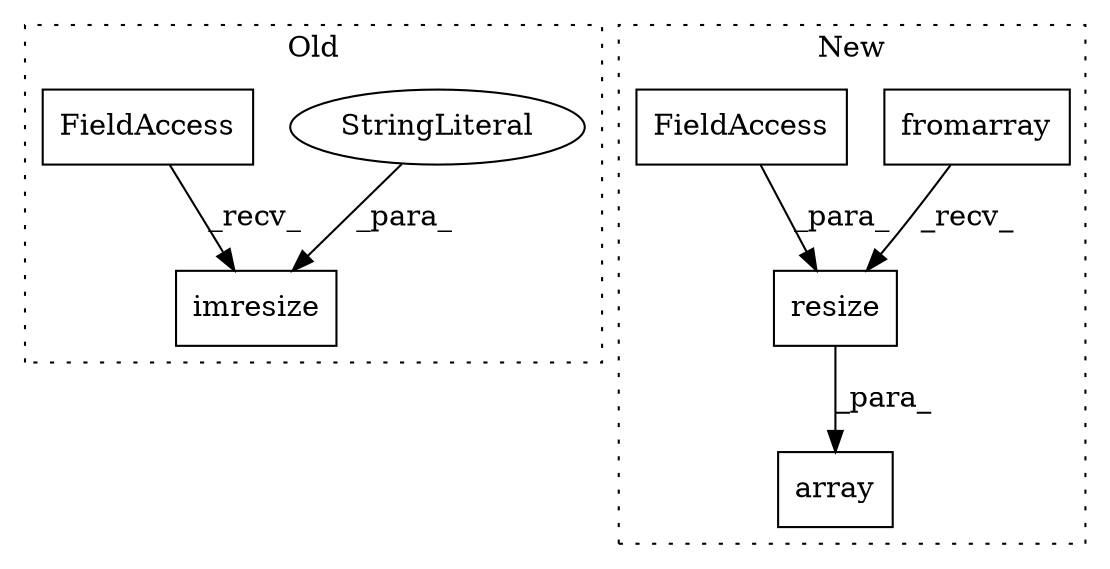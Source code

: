 digraph G {
subgraph cluster0 {
1 [label="imresize" a="32" s="2825,2853" l="9,1" shape="box"];
6 [label="StringLiteral" a="45" s="2844" l="9" shape="ellipse"];
7 [label="FieldAccess" a="22" s="2814" l="10" shape="box"];
label = "Old";
style="dotted";
}
subgraph cluster1 {
2 [label="resize" a="32" s="2896,2924" l="7,1" shape="box"];
3 [label="fromarray" a="32" s="2870,2881" l="10,1" shape="box"];
4 [label="array" a="32" s="2858,2925" l="6,1" shape="box"];
5 [label="FieldAccess" a="22" s="2911" l="13" shape="box"];
label = "New";
style="dotted";
}
2 -> 4 [label="_para_"];
3 -> 2 [label="_recv_"];
5 -> 2 [label="_para_"];
6 -> 1 [label="_para_"];
7 -> 1 [label="_recv_"];
}